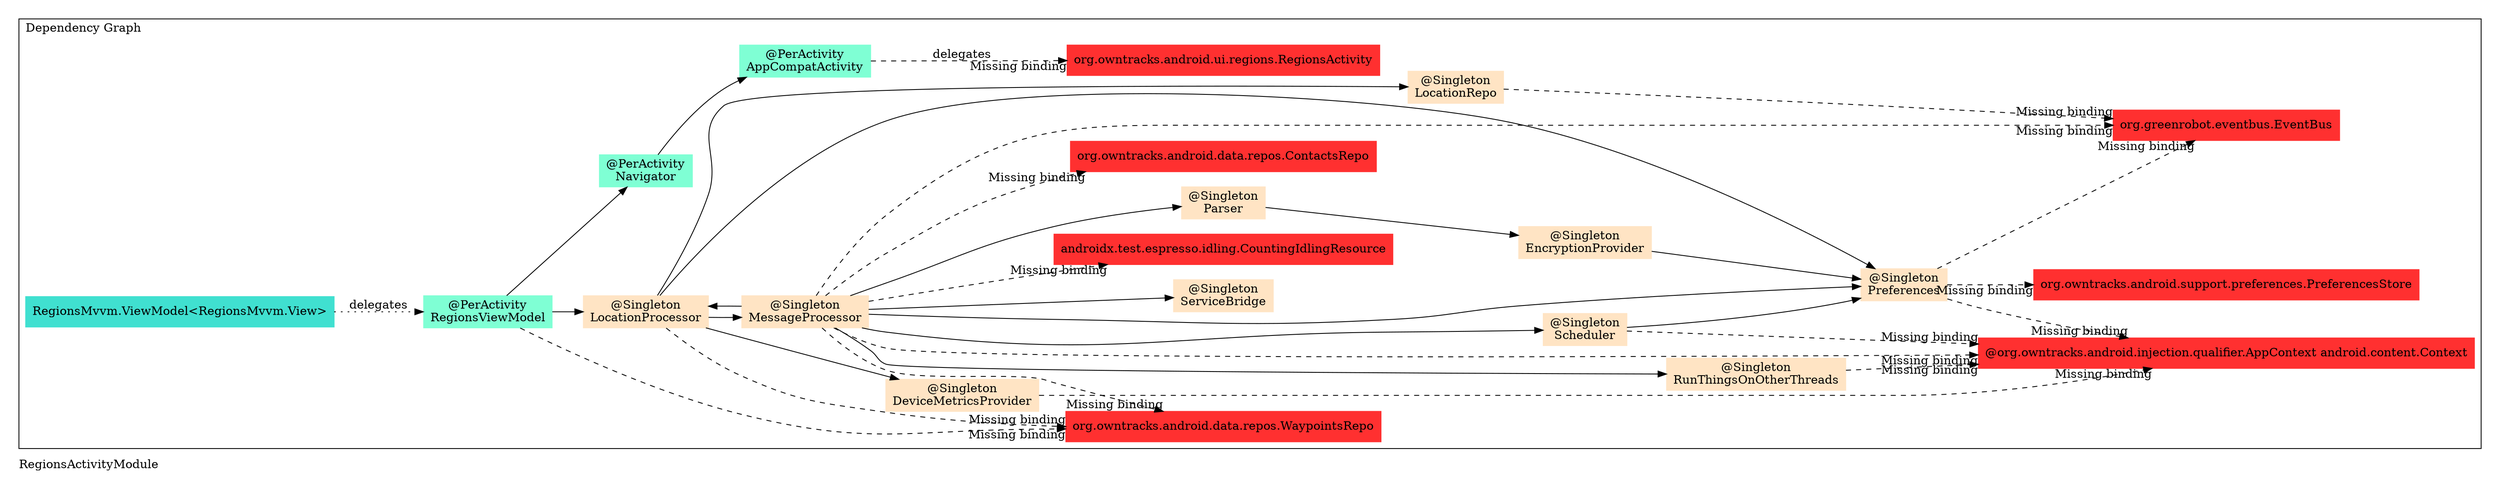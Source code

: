 digraph "org.owntracks.android.ui.regions.RegionsActivityModule" {
  graph [rankdir="LR", labeljust="l", label="RegionsActivityModule", pad="0.2", compound="true"]
  node [shape="rectangle", style="filled", color="turquoise"]
  subgraph "cluster_Entry Points" {
    graph [labeljust="l", label="Entry Points"]
    node [shape="component", penwidth="2"]
  }
  subgraph "cluster_Dependency Graph" {
    graph [labeljust="l", label="Dependency Graph"]
    "6fe45713-e90e-4ff2-9986-1d2ae329d872" [label="@PerActivity\nAppCompatActivity", color="aquamarine"]
    "904f28a3-11da-4752-837d-d2d771d47b00" [label="org.owntracks.android.ui.regions.RegionsActivity", color="firebrick1"]
    "0a328bb5-0437-45ef-b8c7-7b1139e24296" [label="RegionsMvvm.ViewModel<RegionsMvvm.View>", color="turquoise"]
    "4ff9dd79-e891-40a9-bc40-3a060e76a103" [label="@PerActivity\nRegionsViewModel", color="aquamarine"]
    "f6f95012-63db-4197-b8b5-fe843ca32950" [label="org.owntracks.android.data.repos.WaypointsRepo", color="firebrick1"]
    "657af0f5-4b3d-44c1-a248-ef1ebbf2e718" [label="@Singleton\nLocationProcessor", color="bisque"]
    "c8f2b4c1-986b-40a8-8725-1bbfd19208b6" [label="@PerActivity\nNavigator", color="aquamarine"]
    "2bd0af4e-3276-4e34-9b3e-25ba93133190" [label="@Singleton\nMessageProcessor", color="bisque"]
    "16671e07-d383-4136-a2f6-f408f8f6467b" [label="@Singleton\nPreferences", color="bisque"]
    "6ed82d41-bb73-40a3-bf78-0c2748701e08" [label="@Singleton\nLocationRepo", color="bisque"]
    "17815fa5-e3b6-4dec-ab1a-103ebc75048e" [label="@Singleton\nDeviceMetricsProvider", color="bisque"]
    "0a7e61b3-da9d-4574-b3e6-ddc4cb924771" [label="@org.owntracks.android.injection.qualifier.AppContext android.content.Context", color="firebrick1"]
    "9296a9ff-46bf-4bc9-8a21-2163d701ea15" [label="org.greenrobot.eventbus.EventBus", color="firebrick1"]
    "e39398cf-481c-44b0-bc02-cd63a93afc52" [label="org.owntracks.android.data.repos.ContactsRepo", color="firebrick1"]
    "008dabfb-a9ab-4ddf-bacb-0afe6615664b" [label="@Singleton\nParser", color="bisque"]
    "7efb194b-980e-4a5c-87e3-eff3a17a29f3" [label="@Singleton\nScheduler", color="bisque"]
    "980162f6-ed6d-4e26-97eb-69651987e60f" [label="@Singleton\nServiceBridge", color="bisque"]
    "76c6be62-b603-44ec-abcc-caabd3f82f0e" [label="@Singleton\nRunThingsOnOtherThreads", color="bisque"]
    "d06c7bf4-cd8e-4273-b2bb-4c9797f662f8" [label="androidx.test.espresso.idling.CountingIdlingResource", color="firebrick1"]
    "d8fde96b-932a-4dbc-bb44-ad0f4943aa6e" [label="org.owntracks.android.support.preferences.PreferencesStore", color="firebrick1"]
    "dd476f5d-60dc-45e3-a7e7-f896c01b5f66" [label="@Singleton\nEncryptionProvider", color="bisque"]
  }
  subgraph "cluster_Subcomponents" {
    graph [labeljust="l", shape="folder", label="Subcomponents"]
  }
  "c8f2b4c1-986b-40a8-8725-1bbfd19208b6" -> "6fe45713-e90e-4ff2-9986-1d2ae329d872"
  "6fe45713-e90e-4ff2-9986-1d2ae329d872" -> "904f28a3-11da-4752-837d-d2d771d47b00" [style="dashed", label="delegates", arrowType="empty", headlabel="Missing binding"]
  "0a328bb5-0437-45ef-b8c7-7b1139e24296" -> "4ff9dd79-e891-40a9-bc40-3a060e76a103" [style="dotted", label="delegates"]
  "4ff9dd79-e891-40a9-bc40-3a060e76a103" -> "f6f95012-63db-4197-b8b5-fe843ca32950" [style="dashed", arrowType="empty", headlabel="Missing binding"]
  "4ff9dd79-e891-40a9-bc40-3a060e76a103" -> "c8f2b4c1-986b-40a8-8725-1bbfd19208b6"
  "4ff9dd79-e891-40a9-bc40-3a060e76a103" -> "657af0f5-4b3d-44c1-a248-ef1ebbf2e718"
  "657af0f5-4b3d-44c1-a248-ef1ebbf2e718" -> "f6f95012-63db-4197-b8b5-fe843ca32950" [style="dashed", arrowType="empty", headlabel="Missing binding"]
  "2bd0af4e-3276-4e34-9b3e-25ba93133190" -> "f6f95012-63db-4197-b8b5-fe843ca32950" [style="dashed", arrowType="empty", headlabel="Missing binding"]
  "2bd0af4e-3276-4e34-9b3e-25ba93133190" -> "657af0f5-4b3d-44c1-a248-ef1ebbf2e718"
  "657af0f5-4b3d-44c1-a248-ef1ebbf2e718" -> "16671e07-d383-4136-a2f6-f408f8f6467b"
  "657af0f5-4b3d-44c1-a248-ef1ebbf2e718" -> "17815fa5-e3b6-4dec-ab1a-103ebc75048e"
  "657af0f5-4b3d-44c1-a248-ef1ebbf2e718" -> "2bd0af4e-3276-4e34-9b3e-25ba93133190"
  "657af0f5-4b3d-44c1-a248-ef1ebbf2e718" -> "6ed82d41-bb73-40a3-bf78-0c2748701e08"
  "2bd0af4e-3276-4e34-9b3e-25ba93133190" -> "980162f6-ed6d-4e26-97eb-69651987e60f"
  "2bd0af4e-3276-4e34-9b3e-25ba93133190" -> "0a7e61b3-da9d-4574-b3e6-ddc4cb924771" [style="dashed", arrowType="empty", headlabel="Missing binding"]
  "2bd0af4e-3276-4e34-9b3e-25ba93133190" -> "76c6be62-b603-44ec-abcc-caabd3f82f0e"
  "2bd0af4e-3276-4e34-9b3e-25ba93133190" -> "008dabfb-a9ab-4ddf-bacb-0afe6615664b"
  "2bd0af4e-3276-4e34-9b3e-25ba93133190" -> "7efb194b-980e-4a5c-87e3-eff3a17a29f3"
  "2bd0af4e-3276-4e34-9b3e-25ba93133190" -> "e39398cf-481c-44b0-bc02-cd63a93afc52" [style="dashed", arrowType="empty", headlabel="Missing binding"]
  "2bd0af4e-3276-4e34-9b3e-25ba93133190" -> "9296a9ff-46bf-4bc9-8a21-2163d701ea15" [style="dashed", arrowType="empty", headlabel="Missing binding"]
  "2bd0af4e-3276-4e34-9b3e-25ba93133190" -> "d06c7bf4-cd8e-4273-b2bb-4c9797f662f8" [style="dashed", arrowType="empty", headlabel="Missing binding"]
  "2bd0af4e-3276-4e34-9b3e-25ba93133190" -> "16671e07-d383-4136-a2f6-f408f8f6467b"
  "7efb194b-980e-4a5c-87e3-eff3a17a29f3" -> "16671e07-d383-4136-a2f6-f408f8f6467b"
  "dd476f5d-60dc-45e3-a7e7-f896c01b5f66" -> "16671e07-d383-4136-a2f6-f408f8f6467b"
  "16671e07-d383-4136-a2f6-f408f8f6467b" -> "0a7e61b3-da9d-4574-b3e6-ddc4cb924771" [style="dashed", arrowType="empty", headlabel="Missing binding"]
  "16671e07-d383-4136-a2f6-f408f8f6467b" -> "9296a9ff-46bf-4bc9-8a21-2163d701ea15" [style="dashed", arrowType="empty", headlabel="Missing binding"]
  "16671e07-d383-4136-a2f6-f408f8f6467b" -> "d8fde96b-932a-4dbc-bb44-ad0f4943aa6e" [style="dashed", arrowType="empty", headlabel="Missing binding"]
  "6ed82d41-bb73-40a3-bf78-0c2748701e08" -> "9296a9ff-46bf-4bc9-8a21-2163d701ea15" [style="dashed", arrowType="empty", headlabel="Missing binding"]
  "17815fa5-e3b6-4dec-ab1a-103ebc75048e" -> "0a7e61b3-da9d-4574-b3e6-ddc4cb924771" [style="dashed", arrowType="empty", headlabel="Missing binding"]
  "76c6be62-b603-44ec-abcc-caabd3f82f0e" -> "0a7e61b3-da9d-4574-b3e6-ddc4cb924771" [style="dashed", arrowType="empty", headlabel="Missing binding"]
  "7efb194b-980e-4a5c-87e3-eff3a17a29f3" -> "0a7e61b3-da9d-4574-b3e6-ddc4cb924771" [style="dashed", arrowType="empty", headlabel="Missing binding"]
  "008dabfb-a9ab-4ddf-bacb-0afe6615664b" -> "dd476f5d-60dc-45e3-a7e7-f896c01b5f66"
}
